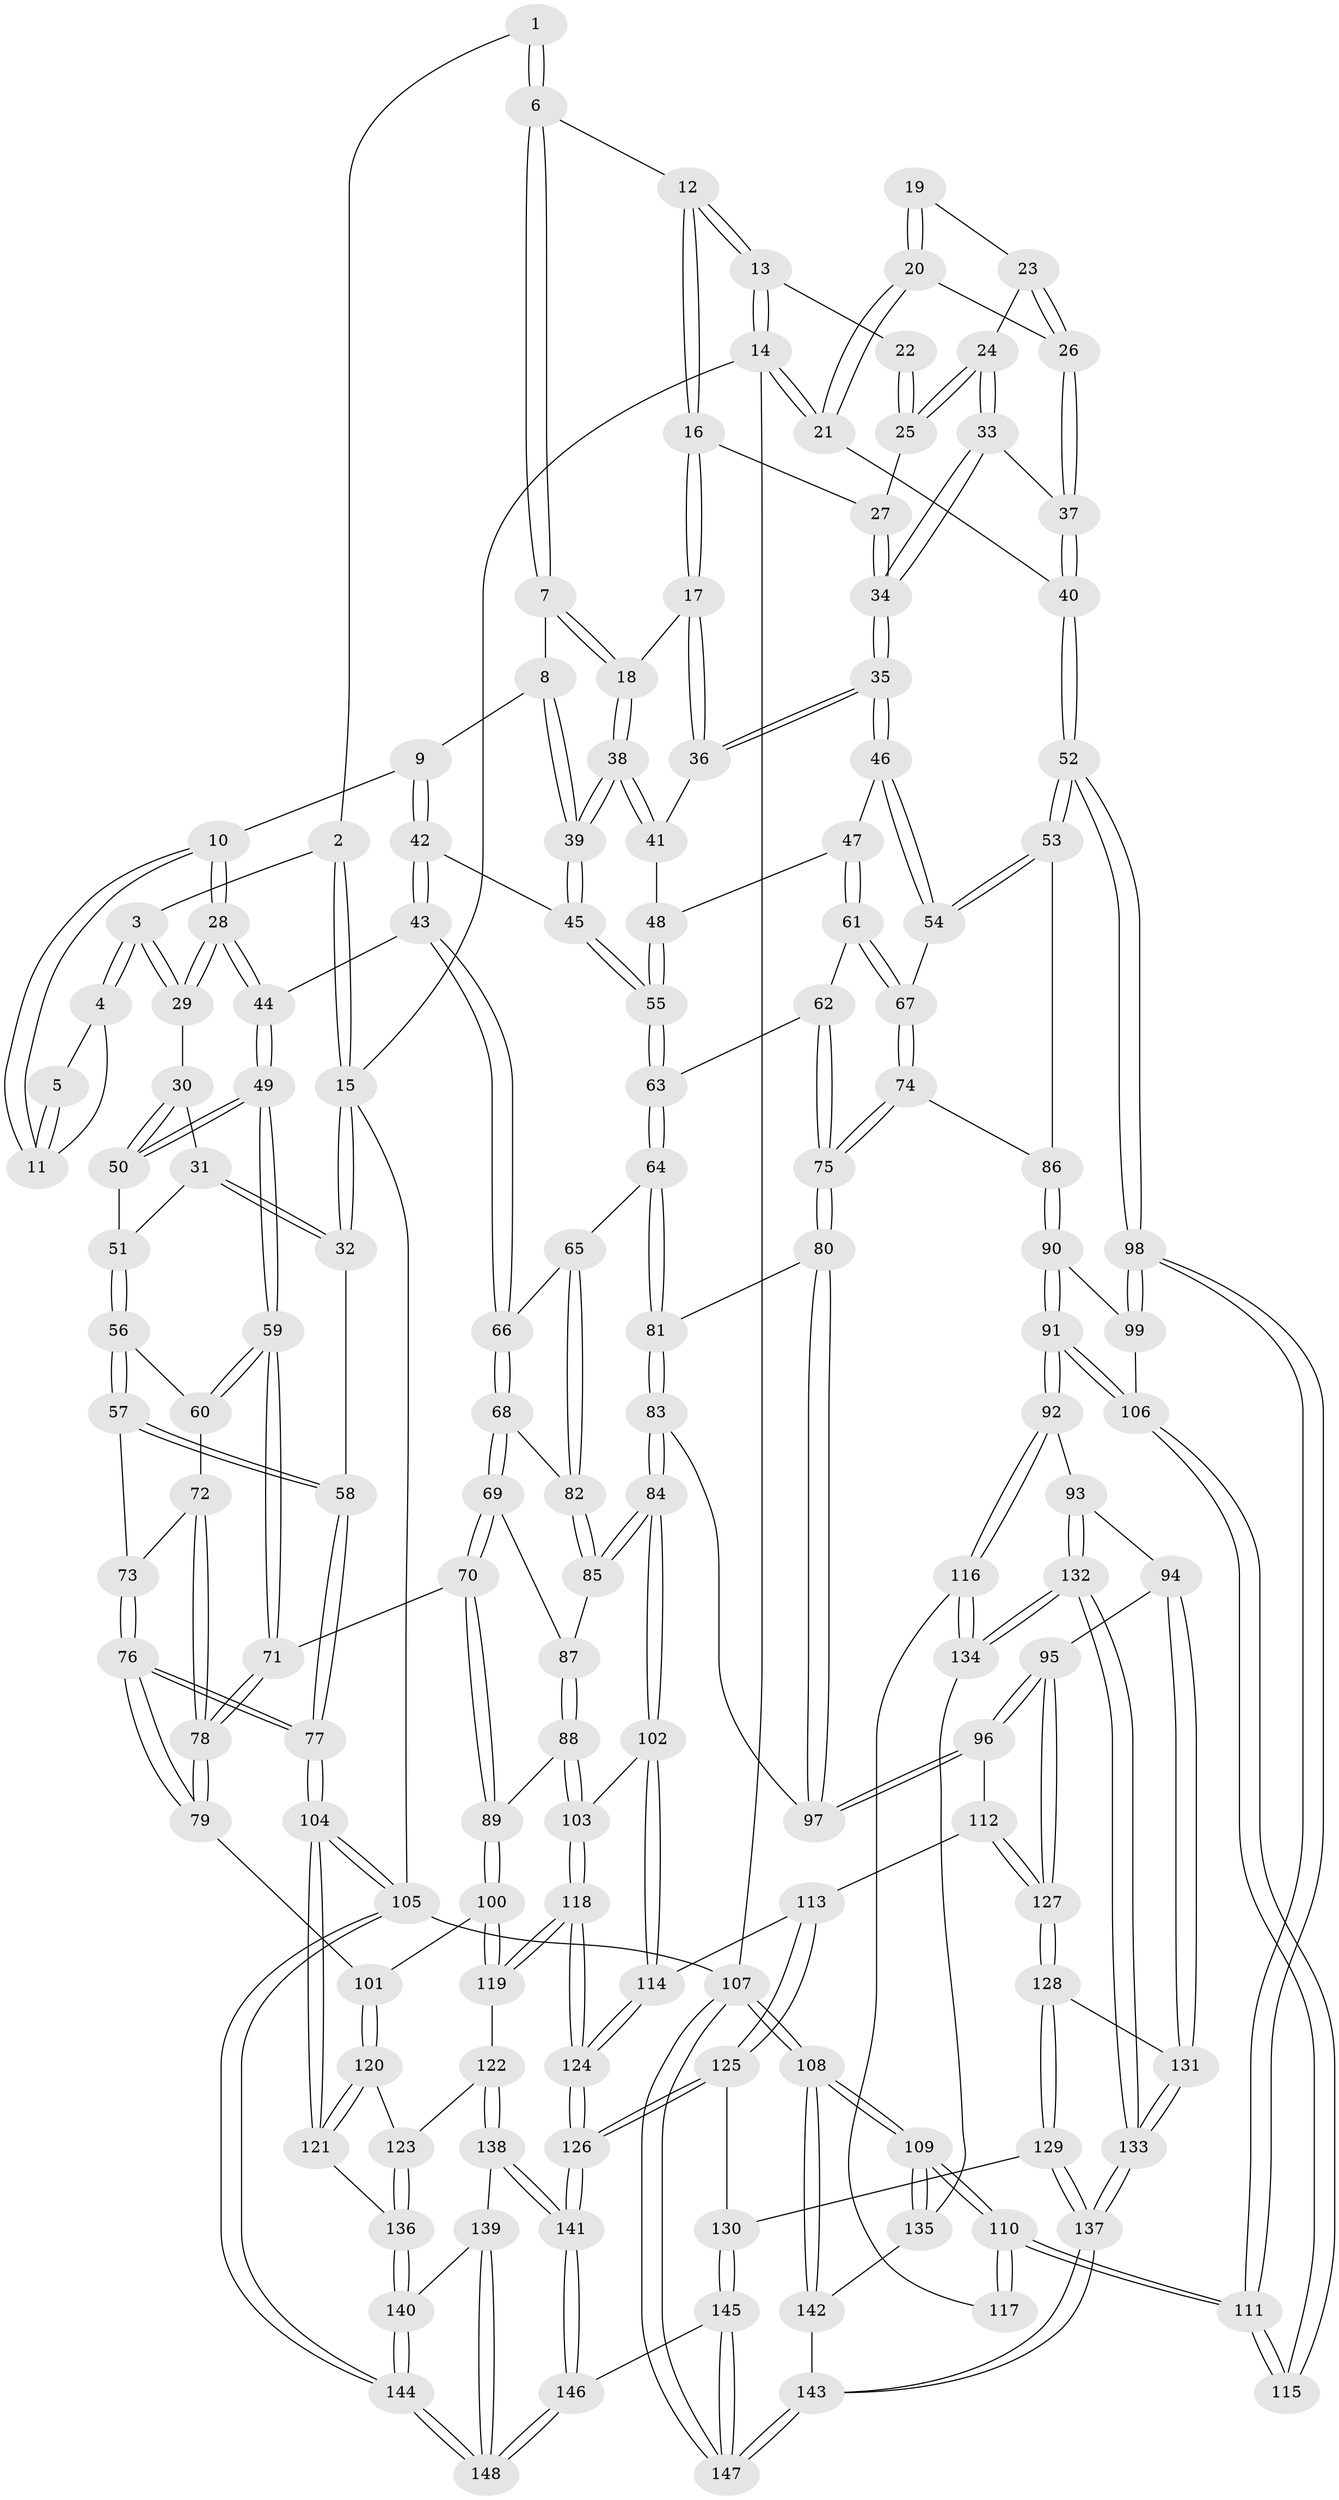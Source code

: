 // coarse degree distribution, {4: 0.32786885245901637, 3: 0.5081967213114754, 2: 0.11475409836065574, 5: 0.04918032786885246}
// Generated by graph-tools (version 1.1) at 2025/54/03/04/25 22:54:28]
// undirected, 148 vertices, 367 edges
graph export_dot {
  node [color=gray90,style=filled];
  1 [pos="+0.4715238488927354+0"];
  2 [pos="+0.11443842400045477+0"];
  3 [pos="+0.21387398582524625+0.0685781453545255"];
  4 [pos="+0.22397513369145766+0.07104873125662578"];
  5 [pos="+0.3486628613038591+0.06903300452690872"];
  6 [pos="+0.4937253202805771+0"];
  7 [pos="+0.4889547165276703+0.07651032188292234"];
  8 [pos="+0.4729707958078568+0.10313190903979318"];
  9 [pos="+0.36859457548205016+0.1841630953389164"];
  10 [pos="+0.35887580060278984+0.1813903407242018"];
  11 [pos="+0.3390002029774137+0.11714137965378181"];
  12 [pos="+0.6657549006447968+0"];
  13 [pos="+1+0"];
  14 [pos="+1+0"];
  15 [pos="+0+0"];
  16 [pos="+0.7074708023105997+0.058283780556409114"];
  17 [pos="+0.6372270369310403+0.16958254318528504"];
  18 [pos="+0.591826467145665+0.1698475695034853"];
  19 [pos="+0.8960138579369488+0.12786866365467633"];
  20 [pos="+0.98814888998522+0.11007809695265763"];
  21 [pos="+1+0"];
  22 [pos="+0.8784966146734583+0.0512908275713904"];
  23 [pos="+0.8950150680421167+0.1285635270867864"];
  24 [pos="+0.8274218496244264+0.12364463334367364"];
  25 [pos="+0.8241832828447448+0.11701802349155657"];
  26 [pos="+0.8906952380875125+0.19646743968662347"];
  27 [pos="+0.7139145900869309+0.0643671878531653"];
  28 [pos="+0.23326205980059428+0.2147651035724595"];
  29 [pos="+0.20251796489542664+0.19192894279480918"];
  30 [pos="+0.17349559929657513+0.19745577526967711"];
  31 [pos="+0.03622655205546568+0.19061369387443652"];
  32 [pos="+0+0"];
  33 [pos="+0.8318457940742029+0.22953107357610114"];
  34 [pos="+0.784178016467507+0.26500520473431394"];
  35 [pos="+0.7691399675607696+0.28602669153226845"];
  36 [pos="+0.6522596867800029+0.19768553047151213"];
  37 [pos="+0.8756821521962469+0.22533388549684177"];
  38 [pos="+0.5134689629850581+0.2727685404668682"];
  39 [pos="+0.5079804110658935+0.27840840694683555"];
  40 [pos="+1+0.3509387388444277"];
  41 [pos="+0.6286818987468525+0.24259314486595257"];
  42 [pos="+0.4349658159617186+0.30391408355530625"];
  43 [pos="+0.3561563672881608+0.353531222419388"];
  44 [pos="+0.24159732689009+0.2560779429346506"];
  45 [pos="+0.49297214933012024+0.31228773761652984"];
  46 [pos="+0.7650153092369869+0.3151316014322799"];
  47 [pos="+0.7266532501285345+0.3263187340024609"];
  48 [pos="+0.6221354991582796+0.298776697034121"];
  49 [pos="+0.18001566651987222+0.39894037128744636"];
  50 [pos="+0.11788634253871728+0.3510011005279395"];
  51 [pos="+0.07341210857759646+0.33739910917271276"];
  52 [pos="+1+0.42146760535592975"];
  53 [pos="+0.8801018883311282+0.42076621962724203"];
  54 [pos="+0.7938410021267075+0.36269752578955583"];
  55 [pos="+0.511361494366538+0.33364668474433384"];
  56 [pos="+0.006887514848038192+0.38527858825685757"];
  57 [pos="+0+0.3916435704897472"];
  58 [pos="+0+0.38909894828891634"];
  59 [pos="+0.19772706432252343+0.4504317458629185"];
  60 [pos="+0.06949616718065081+0.438240907990868"];
  61 [pos="+0.644329486839076+0.3938877251965528"];
  62 [pos="+0.595743759343264+0.4071277716329989"];
  63 [pos="+0.5333107543860875+0.39446836498205107"];
  64 [pos="+0.5217319326798576+0.42469580495777"];
  65 [pos="+0.503296440668511+0.4357864458374197"];
  66 [pos="+0.3311414970085713+0.4101196556601555"];
  67 [pos="+0.7111480038007532+0.47761462958125966"];
  68 [pos="+0.3063353827484925+0.45334273634192546"];
  69 [pos="+0.2719784204944424+0.47008418476358177"];
  70 [pos="+0.24852765410430835+0.47698490256698506"];
  71 [pos="+0.2094357113165904+0.46807703667568823"];
  72 [pos="+0.04824790346445235+0.47692520101628394"];
  73 [pos="+0.03126839566770886+0.4752404536985522"];
  74 [pos="+0.7009252716923111+0.5188412685381606"];
  75 [pos="+0.6731328553071553+0.5391040082618608"];
  76 [pos="+0+0.6322187972809001"];
  77 [pos="+0+0.646639506322269"];
  78 [pos="+0.11402058962739973+0.5622771745815729"];
  79 [pos="+0.07521194596367102+0.6246422108662154"];
  80 [pos="+0.6515091769426333+0.5726501976180319"];
  81 [pos="+0.5387436054694289+0.4829178480016972"];
  82 [pos="+0.41648637431957+0.5036702698658236"];
  83 [pos="+0.48586251776211586+0.6033253466557237"];
  84 [pos="+0.46807670527971323+0.6126463761857212"];
  85 [pos="+0.4370914952195575+0.5660455224029155"];
  86 [pos="+0.8153661060987558+0.536516750742389"];
  87 [pos="+0.35632370098598903+0.5737878794620044"];
  88 [pos="+0.32937005706901507+0.6667778854028638"];
  89 [pos="+0.28253194448215896+0.6607585922102429"];
  90 [pos="+0.8266813422955953+0.5746558375963554"];
  91 [pos="+0.815107153332648+0.6826307271913981"];
  92 [pos="+0.8049122808039562+0.6988635753919556"];
  93 [pos="+0.7285016516777368+0.6994628839762013"];
  94 [pos="+0.728381849488908+0.6994324782100706"];
  95 [pos="+0.7220995230226503+0.6951292915140429"];
  96 [pos="+0.6566737892097403+0.6161603128009051"];
  97 [pos="+0.6478864978108885+0.59221382833878"];
  98 [pos="+1+0.4742509919163152"];
  99 [pos="+0.9519227045876654+0.5637140671474468"];
  100 [pos="+0.2657258798456705+0.6730519416072765"];
  101 [pos="+0.08403058398681389+0.6340754787218678"];
  102 [pos="+0.44887013109284896+0.6702546602715935"];
  103 [pos="+0.3573892282620402+0.6769755871077893"];
  104 [pos="+0+0.774248687699278"];
  105 [pos="+0+1"];
  106 [pos="+0.8568163037279076+0.6663087832300771"];
  107 [pos="+1+1"];
  108 [pos="+1+1"];
  109 [pos="+1+0.9418902843799826"];
  110 [pos="+1+0.8973030307578478"];
  111 [pos="+1+0.5693241986524952"];
  112 [pos="+0.5301133186605362+0.7240549349341335"];
  113 [pos="+0.4678278099992812+0.6977511615443117"];
  114 [pos="+0.4617631318409326+0.6915356534860879"];
  115 [pos="+0.9678484634942437+0.6529375816755899"];
  116 [pos="+0.8582203183205467+0.7732893361414651"];
  117 [pos="+0.9408284569469392+0.7028116832908692"];
  118 [pos="+0.33680202035455936+0.8501370064014324"];
  119 [pos="+0.22250678059368464+0.8110954024734667"];
  120 [pos="+0.11562836855313322+0.7356548917971664"];
  121 [pos="+0+0.8246928171096953"];
  122 [pos="+0.21932982674482243+0.8122689851642612"];
  123 [pos="+0.16370927747901387+0.7977487462785372"];
  124 [pos="+0.343379285298081+0.8555364625251702"];
  125 [pos="+0.45654831595305084+0.841945549912332"];
  126 [pos="+0.3584055834763115+0.8751230241775609"];
  127 [pos="+0.5596939792123338+0.7597971794018848"];
  128 [pos="+0.5735110020767926+0.8283508626988472"];
  129 [pos="+0.5667110190394041+0.8570444612306582"];
  130 [pos="+0.5456347007768723+0.8717077858403077"];
  131 [pos="+0.6639469136837343+0.7894400483187878"];
  132 [pos="+0.7256684896244422+0.9030116290784671"];
  133 [pos="+0.7103302973021256+0.9234578035536549"];
  134 [pos="+0.8748879677873989+0.804130218009992"];
  135 [pos="+0.8927189814251029+0.8163365940052433"];
  136 [pos="+0.06795434747901431+0.8654720949726783"];
  137 [pos="+0.7100022924309789+0.9241509044149094"];
  138 [pos="+0.19363138654729203+0.9130100810579603"];
  139 [pos="+0.16142845399553926+0.9510851716918735"];
  140 [pos="+0.08196902072063114+0.9210355734385185"];
  141 [pos="+0.36251543697985456+0.9964318837654615"];
  142 [pos="+0.8436061511011457+0.9432928723613427"];
  143 [pos="+0.7263026278189706+1"];
  144 [pos="+0+1"];
  145 [pos="+0.4698565505736387+1"];
  146 [pos="+0.40732390462909335+1"];
  147 [pos="+0.6978386561159299+1"];
  148 [pos="+0.2187084846058988+1"];
  1 -- 2;
  1 -- 6;
  1 -- 6;
  2 -- 3;
  2 -- 15;
  2 -- 15;
  3 -- 4;
  3 -- 4;
  3 -- 29;
  3 -- 29;
  4 -- 5;
  4 -- 11;
  5 -- 11;
  5 -- 11;
  6 -- 7;
  6 -- 7;
  6 -- 12;
  7 -- 8;
  7 -- 18;
  7 -- 18;
  8 -- 9;
  8 -- 39;
  8 -- 39;
  9 -- 10;
  9 -- 42;
  9 -- 42;
  10 -- 11;
  10 -- 11;
  10 -- 28;
  10 -- 28;
  12 -- 13;
  12 -- 13;
  12 -- 16;
  12 -- 16;
  13 -- 14;
  13 -- 14;
  13 -- 22;
  14 -- 15;
  14 -- 21;
  14 -- 21;
  14 -- 107;
  15 -- 32;
  15 -- 32;
  15 -- 105;
  16 -- 17;
  16 -- 17;
  16 -- 27;
  17 -- 18;
  17 -- 36;
  17 -- 36;
  18 -- 38;
  18 -- 38;
  19 -- 20;
  19 -- 20;
  19 -- 23;
  20 -- 21;
  20 -- 21;
  20 -- 26;
  21 -- 40;
  22 -- 25;
  22 -- 25;
  23 -- 24;
  23 -- 26;
  23 -- 26;
  24 -- 25;
  24 -- 25;
  24 -- 33;
  24 -- 33;
  25 -- 27;
  26 -- 37;
  26 -- 37;
  27 -- 34;
  27 -- 34;
  28 -- 29;
  28 -- 29;
  28 -- 44;
  28 -- 44;
  29 -- 30;
  30 -- 31;
  30 -- 50;
  30 -- 50;
  31 -- 32;
  31 -- 32;
  31 -- 51;
  32 -- 58;
  33 -- 34;
  33 -- 34;
  33 -- 37;
  34 -- 35;
  34 -- 35;
  35 -- 36;
  35 -- 36;
  35 -- 46;
  35 -- 46;
  36 -- 41;
  37 -- 40;
  37 -- 40;
  38 -- 39;
  38 -- 39;
  38 -- 41;
  38 -- 41;
  39 -- 45;
  39 -- 45;
  40 -- 52;
  40 -- 52;
  41 -- 48;
  42 -- 43;
  42 -- 43;
  42 -- 45;
  43 -- 44;
  43 -- 66;
  43 -- 66;
  44 -- 49;
  44 -- 49;
  45 -- 55;
  45 -- 55;
  46 -- 47;
  46 -- 54;
  46 -- 54;
  47 -- 48;
  47 -- 61;
  47 -- 61;
  48 -- 55;
  48 -- 55;
  49 -- 50;
  49 -- 50;
  49 -- 59;
  49 -- 59;
  50 -- 51;
  51 -- 56;
  51 -- 56;
  52 -- 53;
  52 -- 53;
  52 -- 98;
  52 -- 98;
  53 -- 54;
  53 -- 54;
  53 -- 86;
  54 -- 67;
  55 -- 63;
  55 -- 63;
  56 -- 57;
  56 -- 57;
  56 -- 60;
  57 -- 58;
  57 -- 58;
  57 -- 73;
  58 -- 77;
  58 -- 77;
  59 -- 60;
  59 -- 60;
  59 -- 71;
  59 -- 71;
  60 -- 72;
  61 -- 62;
  61 -- 67;
  61 -- 67;
  62 -- 63;
  62 -- 75;
  62 -- 75;
  63 -- 64;
  63 -- 64;
  64 -- 65;
  64 -- 81;
  64 -- 81;
  65 -- 66;
  65 -- 82;
  65 -- 82;
  66 -- 68;
  66 -- 68;
  67 -- 74;
  67 -- 74;
  68 -- 69;
  68 -- 69;
  68 -- 82;
  69 -- 70;
  69 -- 70;
  69 -- 87;
  70 -- 71;
  70 -- 89;
  70 -- 89;
  71 -- 78;
  71 -- 78;
  72 -- 73;
  72 -- 78;
  72 -- 78;
  73 -- 76;
  73 -- 76;
  74 -- 75;
  74 -- 75;
  74 -- 86;
  75 -- 80;
  75 -- 80;
  76 -- 77;
  76 -- 77;
  76 -- 79;
  76 -- 79;
  77 -- 104;
  77 -- 104;
  78 -- 79;
  78 -- 79;
  79 -- 101;
  80 -- 81;
  80 -- 97;
  80 -- 97;
  81 -- 83;
  81 -- 83;
  82 -- 85;
  82 -- 85;
  83 -- 84;
  83 -- 84;
  83 -- 97;
  84 -- 85;
  84 -- 85;
  84 -- 102;
  84 -- 102;
  85 -- 87;
  86 -- 90;
  86 -- 90;
  87 -- 88;
  87 -- 88;
  88 -- 89;
  88 -- 103;
  88 -- 103;
  89 -- 100;
  89 -- 100;
  90 -- 91;
  90 -- 91;
  90 -- 99;
  91 -- 92;
  91 -- 92;
  91 -- 106;
  91 -- 106;
  92 -- 93;
  92 -- 116;
  92 -- 116;
  93 -- 94;
  93 -- 132;
  93 -- 132;
  94 -- 95;
  94 -- 131;
  94 -- 131;
  95 -- 96;
  95 -- 96;
  95 -- 127;
  95 -- 127;
  96 -- 97;
  96 -- 97;
  96 -- 112;
  98 -- 99;
  98 -- 99;
  98 -- 111;
  98 -- 111;
  99 -- 106;
  100 -- 101;
  100 -- 119;
  100 -- 119;
  101 -- 120;
  101 -- 120;
  102 -- 103;
  102 -- 114;
  102 -- 114;
  103 -- 118;
  103 -- 118;
  104 -- 105;
  104 -- 105;
  104 -- 121;
  104 -- 121;
  105 -- 144;
  105 -- 144;
  105 -- 107;
  106 -- 115;
  106 -- 115;
  107 -- 108;
  107 -- 108;
  107 -- 147;
  107 -- 147;
  108 -- 109;
  108 -- 109;
  108 -- 142;
  108 -- 142;
  109 -- 110;
  109 -- 110;
  109 -- 135;
  109 -- 135;
  110 -- 111;
  110 -- 111;
  110 -- 117;
  110 -- 117;
  111 -- 115;
  111 -- 115;
  112 -- 113;
  112 -- 127;
  112 -- 127;
  113 -- 114;
  113 -- 125;
  113 -- 125;
  114 -- 124;
  114 -- 124;
  116 -- 117;
  116 -- 134;
  116 -- 134;
  118 -- 119;
  118 -- 119;
  118 -- 124;
  118 -- 124;
  119 -- 122;
  120 -- 121;
  120 -- 121;
  120 -- 123;
  121 -- 136;
  122 -- 123;
  122 -- 138;
  122 -- 138;
  123 -- 136;
  123 -- 136;
  124 -- 126;
  124 -- 126;
  125 -- 126;
  125 -- 126;
  125 -- 130;
  126 -- 141;
  126 -- 141;
  127 -- 128;
  127 -- 128;
  128 -- 129;
  128 -- 129;
  128 -- 131;
  129 -- 130;
  129 -- 137;
  129 -- 137;
  130 -- 145;
  130 -- 145;
  131 -- 133;
  131 -- 133;
  132 -- 133;
  132 -- 133;
  132 -- 134;
  132 -- 134;
  133 -- 137;
  133 -- 137;
  134 -- 135;
  135 -- 142;
  136 -- 140;
  136 -- 140;
  137 -- 143;
  137 -- 143;
  138 -- 139;
  138 -- 141;
  138 -- 141;
  139 -- 140;
  139 -- 148;
  139 -- 148;
  140 -- 144;
  140 -- 144;
  141 -- 146;
  141 -- 146;
  142 -- 143;
  143 -- 147;
  143 -- 147;
  144 -- 148;
  144 -- 148;
  145 -- 146;
  145 -- 147;
  145 -- 147;
  146 -- 148;
  146 -- 148;
}
